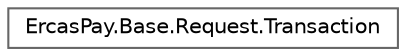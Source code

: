 digraph "Graphical Class Hierarchy"
{
 // LATEX_PDF_SIZE
  bgcolor="transparent";
  edge [fontname=Helvetica,fontsize=10,labelfontname=Helvetica,labelfontsize=10];
  node [fontname=Helvetica,fontsize=10,shape=box,height=0.2,width=0.4];
  rankdir="LR";
  Node0 [id="Node000000",label="ErcasPay.Base.Request.Transaction",height=0.2,width=0.4,color="grey40", fillcolor="white", style="filled",URL="$classErcasPay_1_1Base_1_1Request_1_1Transaction.html",tooltip="Transaction."];
}
